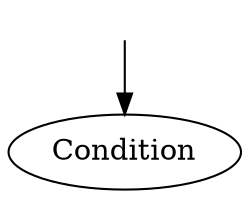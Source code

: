 digraph Condition {
	Node1[shape=none,height=0,width=0,margin=0,style=invis];
	Node3[shape=ellipse,label="Condition"];

	Node1 -> Node3;
	
}
